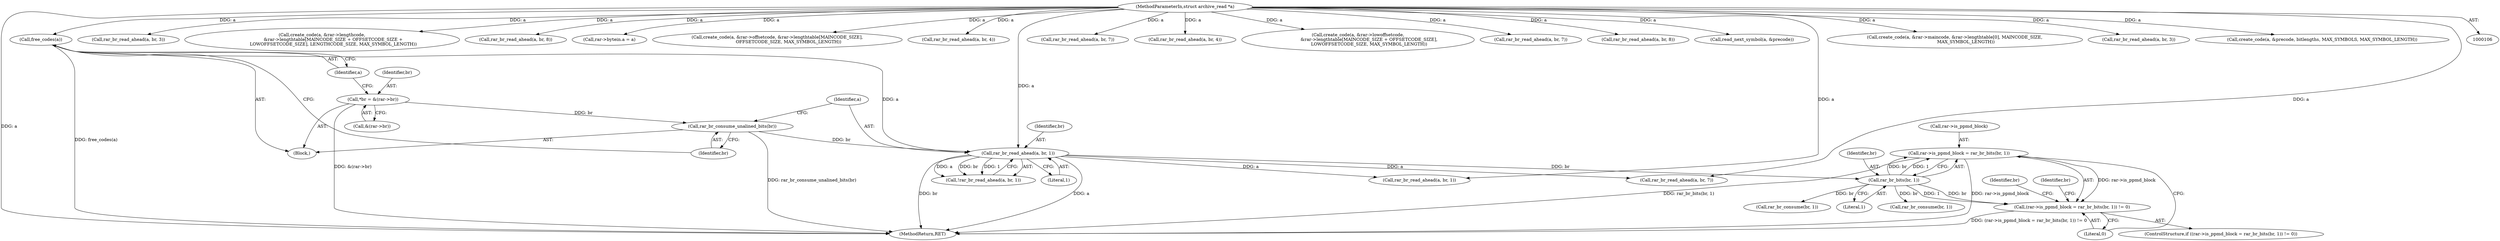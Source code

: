 digraph "0_libarchive_021efa522ad729ff0f5806c4ce53e4a6cc1daa31@pointer" {
"1000149" [label="(Call,rar->is_ppmd_block = rar_br_bits(br, 1))"];
"1000153" [label="(Call,rar_br_bits(br, 1))"];
"1000142" [label="(Call,rar_br_read_ahead(a, br, 1))"];
"1000136" [label="(Call,free_codes(a))"];
"1000107" [label="(MethodParameterIn,struct archive_read *a)"];
"1000138" [label="(Call,rar_br_consume_unalined_bits(br))"];
"1000130" [label="(Call,*br = &(rar->br))"];
"1000148" [label="(Call,(rar->is_ppmd_block = rar_br_bits(br, 1)) != 0)"];
"1000729" [label="(Call,rar_br_read_ahead(a, br, 3))"];
"1000139" [label="(Identifier,br)"];
"1000880" [label="(Call,create_code(a, &rar->lengthcode,\n                &rar->lengthtable[MAINCODE_SIZE + OFFSETCODE_SIZE +\n                LOWOFFSETCODE_SIZE], LENGTHCODE_SIZE, MAX_SYMBOL_LENGTH))"];
"1000183" [label="(Call,rar_br_read_ahead(a, br, 8))"];
"1000280" [label="(Call,rar->bytein.a = a)"];
"1000145" [label="(Literal,1)"];
"1000415" [label="(Call,rar_br_consume(br, 1))"];
"1000834" [label="(Call,create_code(a, &rar->offsetcode, &rar->lengthtable[MAINCODE_SIZE],\n                OFFSETCODE_SIZE, MAX_SYMBOL_LENGTH))"];
"1000485" [label="(Call,rar_br_read_ahead(a, br, 4))"];
"1000148" [label="(Call,(rar->is_ppmd_block = rar_br_bits(br, 1)) != 0)"];
"1000144" [label="(Identifier,br)"];
"1001033" [label="(MethodReturn,RET)"];
"1000757" [label="(Call,rar_br_read_ahead(a, br, 7))"];
"1000458" [label="(Call,rar_br_read_ahead(a, br, 4))"];
"1000147" [label="(ControlStructure,if ((rar->is_ppmd_block = rar_br_bits(br, 1)) != 0))"];
"1000856" [label="(Call,create_code(a, &rar->lowoffsetcode,\n                &rar->lengthtable[MAINCODE_SIZE + OFFSETCODE_SIZE],\n                LOWOFFSETCODE_SIZE, MAX_SYMBOL_LENGTH))"];
"1000107" [label="(MethodParameterIn,struct archive_read *a)"];
"1000108" [label="(Block,)"];
"1000158" [label="(Call,rar_br_consume(br, 1))"];
"1000667" [label="(Call,rar_br_read_ahead(a, br, 7))"];
"1000154" [label="(Identifier,br)"];
"1000209" [label="(Call,rar_br_read_ahead(a, br, 8))"];
"1000566" [label="(Call,read_next_symbol(a, &precode))"];
"1000150" [label="(Call,rar->is_ppmd_block)"];
"1000136" [label="(Call,free_codes(a))"];
"1000131" [label="(Identifier,br)"];
"1000138" [label="(Call,rar_br_consume_unalined_bits(br))"];
"1000137" [label="(Identifier,a)"];
"1000149" [label="(Call,rar->is_ppmd_block = rar_br_bits(br, 1))"];
"1000153" [label="(Call,rar_br_bits(br, 1))"];
"1000143" [label="(Identifier,a)"];
"1000416" [label="(Identifier,br)"];
"1000142" [label="(Call,rar_br_read_ahead(a, br, 1))"];
"1000155" [label="(Literal,1)"];
"1000420" [label="(Call,rar_br_read_ahead(a, br, 1))"];
"1000130" [label="(Call,*br = &(rar->br))"];
"1000156" [label="(Literal,0)"];
"1000132" [label="(Call,&(rar->br))"];
"1000812" [label="(Call,create_code(a, &rar->maincode, &rar->lengthtable[0], MAINCODE_SIZE,\n                MAX_SYMBOL_LENGTH))"];
"1000639" [label="(Call,rar_br_read_ahead(a, br, 3))"];
"1000141" [label="(Call,!rar_br_read_ahead(a, br, 1))"];
"1000159" [label="(Identifier,br)"];
"1000532" [label="(Call,create_code(a, &precode, bitlengths, MAX_SYMBOLS, MAX_SYMBOL_LENGTH))"];
"1000163" [label="(Call,rar_br_read_ahead(a, br, 7))"];
"1000149" -> "1000148"  [label="AST: "];
"1000149" -> "1000153"  [label="CFG: "];
"1000150" -> "1000149"  [label="AST: "];
"1000153" -> "1000149"  [label="AST: "];
"1000156" -> "1000149"  [label="CFG: "];
"1000149" -> "1001033"  [label="DDG: rar_br_bits(br, 1)"];
"1000149" -> "1001033"  [label="DDG: rar->is_ppmd_block"];
"1000149" -> "1000148"  [label="DDG: rar->is_ppmd_block"];
"1000153" -> "1000149"  [label="DDG: br"];
"1000153" -> "1000149"  [label="DDG: 1"];
"1000153" -> "1000155"  [label="CFG: "];
"1000154" -> "1000153"  [label="AST: "];
"1000155" -> "1000153"  [label="AST: "];
"1000153" -> "1000148"  [label="DDG: br"];
"1000153" -> "1000148"  [label="DDG: 1"];
"1000142" -> "1000153"  [label="DDG: br"];
"1000153" -> "1000158"  [label="DDG: br"];
"1000153" -> "1000415"  [label="DDG: br"];
"1000142" -> "1000141"  [label="AST: "];
"1000142" -> "1000145"  [label="CFG: "];
"1000143" -> "1000142"  [label="AST: "];
"1000144" -> "1000142"  [label="AST: "];
"1000145" -> "1000142"  [label="AST: "];
"1000141" -> "1000142"  [label="CFG: "];
"1000142" -> "1001033"  [label="DDG: br"];
"1000142" -> "1001033"  [label="DDG: a"];
"1000142" -> "1000141"  [label="DDG: a"];
"1000142" -> "1000141"  [label="DDG: br"];
"1000142" -> "1000141"  [label="DDG: 1"];
"1000136" -> "1000142"  [label="DDG: a"];
"1000107" -> "1000142"  [label="DDG: a"];
"1000138" -> "1000142"  [label="DDG: br"];
"1000142" -> "1000163"  [label="DDG: a"];
"1000142" -> "1000420"  [label="DDG: a"];
"1000136" -> "1000108"  [label="AST: "];
"1000136" -> "1000137"  [label="CFG: "];
"1000137" -> "1000136"  [label="AST: "];
"1000139" -> "1000136"  [label="CFG: "];
"1000136" -> "1001033"  [label="DDG: free_codes(a)"];
"1000107" -> "1000136"  [label="DDG: a"];
"1000107" -> "1000106"  [label="AST: "];
"1000107" -> "1001033"  [label="DDG: a"];
"1000107" -> "1000163"  [label="DDG: a"];
"1000107" -> "1000183"  [label="DDG: a"];
"1000107" -> "1000209"  [label="DDG: a"];
"1000107" -> "1000280"  [label="DDG: a"];
"1000107" -> "1000420"  [label="DDG: a"];
"1000107" -> "1000458"  [label="DDG: a"];
"1000107" -> "1000485"  [label="DDG: a"];
"1000107" -> "1000532"  [label="DDG: a"];
"1000107" -> "1000566"  [label="DDG: a"];
"1000107" -> "1000639"  [label="DDG: a"];
"1000107" -> "1000667"  [label="DDG: a"];
"1000107" -> "1000729"  [label="DDG: a"];
"1000107" -> "1000757"  [label="DDG: a"];
"1000107" -> "1000812"  [label="DDG: a"];
"1000107" -> "1000834"  [label="DDG: a"];
"1000107" -> "1000856"  [label="DDG: a"];
"1000107" -> "1000880"  [label="DDG: a"];
"1000138" -> "1000108"  [label="AST: "];
"1000138" -> "1000139"  [label="CFG: "];
"1000139" -> "1000138"  [label="AST: "];
"1000143" -> "1000138"  [label="CFG: "];
"1000138" -> "1001033"  [label="DDG: rar_br_consume_unalined_bits(br)"];
"1000130" -> "1000138"  [label="DDG: br"];
"1000130" -> "1000108"  [label="AST: "];
"1000130" -> "1000132"  [label="CFG: "];
"1000131" -> "1000130"  [label="AST: "];
"1000132" -> "1000130"  [label="AST: "];
"1000137" -> "1000130"  [label="CFG: "];
"1000130" -> "1001033"  [label="DDG: &(rar->br)"];
"1000148" -> "1000147"  [label="AST: "];
"1000148" -> "1000156"  [label="CFG: "];
"1000156" -> "1000148"  [label="AST: "];
"1000159" -> "1000148"  [label="CFG: "];
"1000416" -> "1000148"  [label="CFG: "];
"1000148" -> "1001033"  [label="DDG: (rar->is_ppmd_block = rar_br_bits(br, 1)) != 0"];
}
